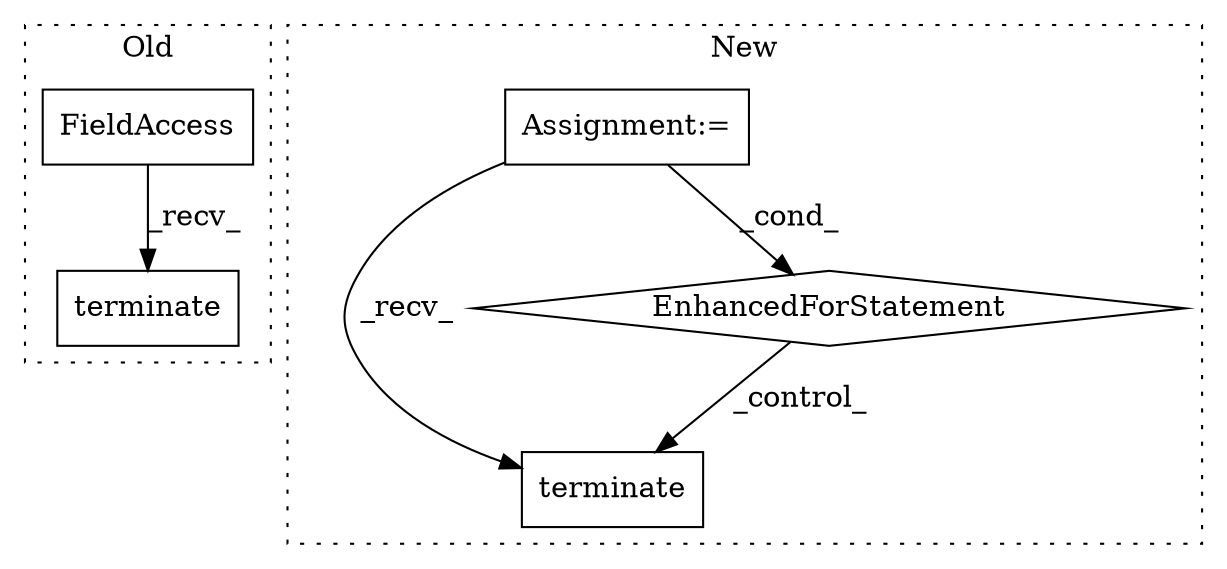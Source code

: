digraph G {
subgraph cluster0 {
1 [label="terminate" a="32" s="9506" l="11" shape="box"];
3 [label="FieldAccess" a="22" s="9493" l="12" shape="box"];
label = "Old";
style="dotted";
}
subgraph cluster1 {
2 [label="terminate" a="32" s="9682" l="11" shape="box"];
4 [label="EnhancedForStatement" a="70" s="9587,9664" l="57,2" shape="diamond"];
5 [label="Assignment:=" a="7" s="9547" l="1" shape="box"];
label = "New";
style="dotted";
}
3 -> 1 [label="_recv_"];
4 -> 2 [label="_control_"];
5 -> 4 [label="_cond_"];
5 -> 2 [label="_recv_"];
}